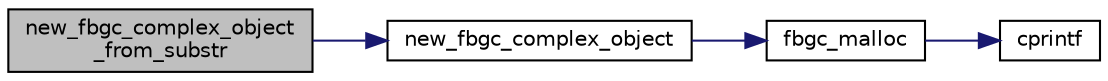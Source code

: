 digraph "new_fbgc_complex_object_from_substr"
{
  edge [fontname="Helvetica",fontsize="10",labelfontname="Helvetica",labelfontsize="10"];
  node [fontname="Helvetica",fontsize="10",shape=record];
  rankdir="LR";
  Node53 [label="new_fbgc_complex_object\l_from_substr",height=0.2,width=0.4,color="black", fillcolor="grey75", style="filled", fontcolor="black"];
  Node53 -> Node54 [color="midnightblue",fontsize="10",style="solid"];
  Node54 [label="new_fbgc_complex_object",height=0.2,width=0.4,color="black", fillcolor="white", style="filled",URL="$complex__object_8c.html#aaa211012c5583b4c23ebcc4824fbc504"];
  Node54 -> Node55 [color="midnightblue",fontsize="10",style="solid"];
  Node55 [label="fbgc_malloc",height=0.2,width=0.4,color="black", fillcolor="white", style="filled",URL="$memory_8c.html#a41dd65ee24d51160659bf94bed90e998"];
  Node55 -> Node56 [color="midnightblue",fontsize="10",style="solid"];
  Node56 [label="cprintf",height=0.2,width=0.4,color="black", fillcolor="white", style="filled",URL="$error_8c.html#a30fee765292b076e015fc846035f2550"];
}
